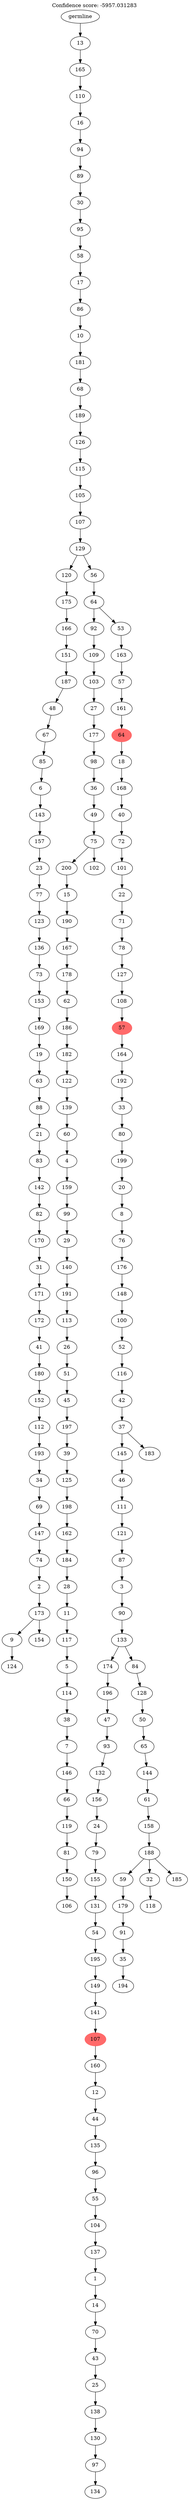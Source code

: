 digraph g {
	"202" -> "203";
	"203" [label="124"];
	"200" -> "201";
	"201" [label="154"];
	"200" -> "202";
	"202" [label="9"];
	"199" -> "200";
	"200" [label="173"];
	"198" -> "199";
	"199" [label="2"];
	"197" -> "198";
	"198" [label="74"];
	"196" -> "197";
	"197" [label="147"];
	"195" -> "196";
	"196" [label="69"];
	"194" -> "195";
	"195" [label="34"];
	"193" -> "194";
	"194" [label="193"];
	"192" -> "193";
	"193" [label="112"];
	"191" -> "192";
	"192" [label="152"];
	"190" -> "191";
	"191" [label="180"];
	"189" -> "190";
	"190" [label="41"];
	"188" -> "189";
	"189" [label="172"];
	"187" -> "188";
	"188" [label="171"];
	"186" -> "187";
	"187" [label="31"];
	"185" -> "186";
	"186" [label="170"];
	"184" -> "185";
	"185" [label="82"];
	"183" -> "184";
	"184" [label="142"];
	"182" -> "183";
	"183" [label="83"];
	"181" -> "182";
	"182" [label="21"];
	"180" -> "181";
	"181" [label="88"];
	"179" -> "180";
	"180" [label="63"];
	"178" -> "179";
	"179" [label="19"];
	"177" -> "178";
	"178" [label="169"];
	"176" -> "177";
	"177" [label="153"];
	"175" -> "176";
	"176" [label="73"];
	"174" -> "175";
	"175" [label="136"];
	"173" -> "174";
	"174" [label="123"];
	"172" -> "173";
	"173" [label="77"];
	"171" -> "172";
	"172" [label="23"];
	"170" -> "171";
	"171" [label="157"];
	"169" -> "170";
	"170" [label="143"];
	"168" -> "169";
	"169" [label="6"];
	"167" -> "168";
	"168" [label="85"];
	"166" -> "167";
	"167" [label="67"];
	"165" -> "166";
	"166" [label="48"];
	"164" -> "165";
	"165" [label="187"];
	"163" -> "164";
	"164" [label="151"];
	"162" -> "163";
	"163" [label="166"];
	"161" -> "162";
	"162" [label="175"];
	"158" -> "159";
	"159" [label="106"];
	"157" -> "158";
	"158" [label="150"];
	"156" -> "157";
	"157" [label="81"];
	"155" -> "156";
	"156" [label="119"];
	"154" -> "155";
	"155" [label="66"];
	"153" -> "154";
	"154" [label="146"];
	"152" -> "153";
	"153" [label="7"];
	"151" -> "152";
	"152" [label="38"];
	"150" -> "151";
	"151" [label="114"];
	"149" -> "150";
	"150" [label="5"];
	"148" -> "149";
	"149" [label="117"];
	"147" -> "148";
	"148" [label="11"];
	"146" -> "147";
	"147" [label="28"];
	"145" -> "146";
	"146" [label="184"];
	"144" -> "145";
	"145" [label="162"];
	"143" -> "144";
	"144" [label="198"];
	"142" -> "143";
	"143" [label="125"];
	"141" -> "142";
	"142" [label="39"];
	"140" -> "141";
	"141" [label="197"];
	"139" -> "140";
	"140" [label="45"];
	"138" -> "139";
	"139" [label="51"];
	"137" -> "138";
	"138" [label="26"];
	"136" -> "137";
	"137" [label="113"];
	"135" -> "136";
	"136" [label="191"];
	"134" -> "135";
	"135" [label="140"];
	"133" -> "134";
	"134" [label="29"];
	"132" -> "133";
	"133" [label="99"];
	"131" -> "132";
	"132" [label="159"];
	"130" -> "131";
	"131" [label="4"];
	"129" -> "130";
	"130" [label="60"];
	"128" -> "129";
	"129" [label="139"];
	"127" -> "128";
	"128" [label="122"];
	"126" -> "127";
	"127" [label="182"];
	"125" -> "126";
	"126" [label="186"];
	"124" -> "125";
	"125" [label="62"];
	"123" -> "124";
	"124" [label="178"];
	"122" -> "123";
	"123" [label="167"];
	"121" -> "122";
	"122" [label="190"];
	"120" -> "121";
	"121" [label="15"];
	"119" -> "120";
	"120" [label="200"];
	"119" -> "160";
	"160" [label="102"];
	"118" -> "119";
	"119" [label="75"];
	"117" -> "118";
	"118" [label="49"];
	"116" -> "117";
	"117" [label="36"];
	"115" -> "116";
	"116" [label="98"];
	"114" -> "115";
	"115" [label="177"];
	"113" -> "114";
	"114" [label="27"];
	"112" -> "113";
	"113" [label="103"];
	"111" -> "112";
	"112" [label="109"];
	"108" -> "109";
	"109" [label="134"];
	"107" -> "108";
	"108" [label="97"];
	"106" -> "107";
	"107" [label="130"];
	"105" -> "106";
	"106" [label="138"];
	"104" -> "105";
	"105" [label="25"];
	"103" -> "104";
	"104" [label="43"];
	"102" -> "103";
	"103" [label="70"];
	"101" -> "102";
	"102" [label="14"];
	"100" -> "101";
	"101" [label="1"];
	"99" -> "100";
	"100" [label="137"];
	"98" -> "99";
	"99" [label="104"];
	"97" -> "98";
	"98" [label="55"];
	"96" -> "97";
	"97" [label="96"];
	"95" -> "96";
	"96" [label="135"];
	"94" -> "95";
	"95" [label="44"];
	"93" -> "94";
	"94" [label="12"];
	"92" -> "93";
	"93" [label="160"];
	"91" -> "92";
	"92" [color=indianred1, style=filled, label="107"];
	"90" -> "91";
	"91" [label="141"];
	"89" -> "90";
	"90" [label="149"];
	"88" -> "89";
	"89" [label="195"];
	"87" -> "88";
	"88" [label="54"];
	"86" -> "87";
	"87" [label="131"];
	"85" -> "86";
	"86" [label="155"];
	"84" -> "85";
	"85" [label="79"];
	"83" -> "84";
	"84" [label="24"];
	"82" -> "83";
	"83" [label="156"];
	"81" -> "82";
	"82" [label="132"];
	"80" -> "81";
	"81" [label="93"];
	"79" -> "80";
	"80" [label="47"];
	"78" -> "79";
	"79" [label="196"];
	"75" -> "76";
	"76" [label="194"];
	"74" -> "75";
	"75" [label="35"];
	"73" -> "74";
	"74" [label="91"];
	"72" -> "73";
	"73" [label="179"];
	"70" -> "71";
	"71" [label="118"];
	"69" -> "70";
	"70" [label="32"];
	"69" -> "72";
	"72" [label="59"];
	"69" -> "77";
	"77" [label="185"];
	"68" -> "69";
	"69" [label="188"];
	"67" -> "68";
	"68" [label="158"];
	"66" -> "67";
	"67" [label="61"];
	"65" -> "66";
	"66" [label="144"];
	"64" -> "65";
	"65" [label="65"];
	"63" -> "64";
	"64" [label="50"];
	"62" -> "63";
	"63" [label="128"];
	"61" -> "62";
	"62" [label="84"];
	"61" -> "78";
	"78" [label="174"];
	"60" -> "61";
	"61" [label="133"];
	"59" -> "60";
	"60" [label="90"];
	"58" -> "59";
	"59" [label="3"];
	"57" -> "58";
	"58" [label="87"];
	"56" -> "57";
	"57" [label="121"];
	"55" -> "56";
	"56" [label="111"];
	"54" -> "55";
	"55" [label="46"];
	"53" -> "54";
	"54" [label="145"];
	"53" -> "110";
	"110" [label="183"];
	"52" -> "53";
	"53" [label="37"];
	"51" -> "52";
	"52" [label="42"];
	"50" -> "51";
	"51" [label="116"];
	"49" -> "50";
	"50" [label="52"];
	"48" -> "49";
	"49" [label="100"];
	"47" -> "48";
	"48" [label="148"];
	"46" -> "47";
	"47" [label="176"];
	"45" -> "46";
	"46" [label="76"];
	"44" -> "45";
	"45" [label="8"];
	"43" -> "44";
	"44" [label="20"];
	"42" -> "43";
	"43" [label="199"];
	"41" -> "42";
	"42" [label="80"];
	"40" -> "41";
	"41" [label="33"];
	"39" -> "40";
	"40" [label="192"];
	"38" -> "39";
	"39" [label="164"];
	"37" -> "38";
	"38" [color=indianred1, style=filled, label="57"];
	"36" -> "37";
	"37" [label="108"];
	"35" -> "36";
	"36" [label="127"];
	"34" -> "35";
	"35" [label="78"];
	"33" -> "34";
	"34" [label="71"];
	"32" -> "33";
	"33" [label="22"];
	"31" -> "32";
	"32" [label="101"];
	"30" -> "31";
	"31" [label="72"];
	"29" -> "30";
	"30" [label="40"];
	"28" -> "29";
	"29" [label="168"];
	"27" -> "28";
	"28" [label="18"];
	"26" -> "27";
	"27" [color=indianred1, style=filled, label="64"];
	"25" -> "26";
	"26" [label="161"];
	"24" -> "25";
	"25" [label="57"];
	"23" -> "24";
	"24" [label="163"];
	"22" -> "23";
	"23" [label="53"];
	"22" -> "111";
	"111" [label="92"];
	"21" -> "22";
	"22" [label="64"];
	"20" -> "21";
	"21" [label="56"];
	"20" -> "161";
	"161" [label="120"];
	"19" -> "20";
	"20" [label="129"];
	"18" -> "19";
	"19" [label="107"];
	"17" -> "18";
	"18" [label="105"];
	"16" -> "17";
	"17" [label="115"];
	"15" -> "16";
	"16" [label="126"];
	"14" -> "15";
	"15" [label="189"];
	"13" -> "14";
	"14" [label="68"];
	"12" -> "13";
	"13" [label="181"];
	"11" -> "12";
	"12" [label="10"];
	"10" -> "11";
	"11" [label="86"];
	"9" -> "10";
	"10" [label="17"];
	"8" -> "9";
	"9" [label="58"];
	"7" -> "8";
	"8" [label="95"];
	"6" -> "7";
	"7" [label="30"];
	"5" -> "6";
	"6" [label="89"];
	"4" -> "5";
	"5" [label="94"];
	"3" -> "4";
	"4" [label="16"];
	"2" -> "3";
	"3" [label="110"];
	"1" -> "2";
	"2" [label="165"];
	"0" -> "1";
	"1" [label="13"];
	"0" [label="germline"];
	labelloc="t";
	label="Confidence score: -5957.031283";
}
